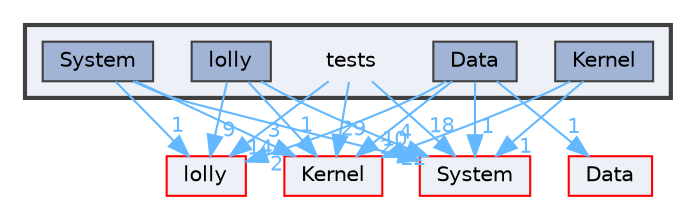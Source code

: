 digraph "tests"
{
 // LATEX_PDF_SIZE
  bgcolor="transparent";
  edge [fontname=Helvetica,fontsize=10,labelfontname=Helvetica,labelfontsize=10];
  node [fontname=Helvetica,fontsize=10,shape=box,height=0.2,width=0.4];
  compound=true
  subgraph clusterdir_59425e443f801f1f2fd8bbe4959a3ccf {
    graph [ bgcolor="#edf0f7", pencolor="grey25", label="", fontname=Helvetica,fontsize=10 style="filled,bold", URL="dir_59425e443f801f1f2fd8bbe4959a3ccf.html",tooltip=""]
    dir_59425e443f801f1f2fd8bbe4959a3ccf [shape=plaintext, label="tests"];
  dir_0e16d6e1be87168091a429944e6ef96f [label="Data", fillcolor="#a2b4d6", color="grey25", style="filled", URL="dir_0e16d6e1be87168091a429944e6ef96f.html",tooltip=""];
  dir_b3a824bd1972d499ced956e15ea89baa [label="Kernel", fillcolor="#a2b4d6", color="grey25", style="filled", URL="dir_b3a824bd1972d499ced956e15ea89baa.html",tooltip=""];
  dir_906012d88d63f17afb541864e9a9bce2 [label="lolly", fillcolor="#a2b4d6", color="grey25", style="filled", URL="dir_906012d88d63f17afb541864e9a9bce2.html",tooltip=""];
  dir_df16762c41d55ab81241d1dd50493298 [label="System", fillcolor="#a2b4d6", color="grey25", style="filled", URL="dir_df16762c41d55ab81241d1dd50493298.html",tooltip=""];
  }
  dir_4e4e38b7a3cbd015b31043c806009c51 [label="lolly", fillcolor="#edf0f7", color="red", style="filled", URL="dir_4e4e38b7a3cbd015b31043c806009c51.html",tooltip=""];
  dir_52bed8acfaac088d5968cb2c84d7645d [label="Kernel", fillcolor="#edf0f7", color="red", style="filled", URL="dir_52bed8acfaac088d5968cb2c84d7645d.html",tooltip=""];
  dir_9af51e3826d4f9e80d9103b2de543e84 [label="System", fillcolor="#edf0f7", color="red", style="filled", URL="dir_9af51e3826d4f9e80d9103b2de543e84.html",tooltip=""];
  dir_e3d743d0ec9b4013b28b5d69101bc7fb [label="Data", fillcolor="#edf0f7", color="red", style="filled", URL="dir_e3d743d0ec9b4013b28b5d69101bc7fb.html",tooltip=""];
  dir_59425e443f801f1f2fd8bbe4959a3ccf->dir_4e4e38b7a3cbd015b31043c806009c51 [headlabel="14", labeldistance=1.5 headhref="dir_000049_000034.html" href="dir_000049_000034.html" color="steelblue1" fontcolor="steelblue1"];
  dir_59425e443f801f1f2fd8bbe4959a3ccf->dir_52bed8acfaac088d5968cb2c84d7645d [headlabel="29", labeldistance=1.5 headhref="dir_000049_000030.html" href="dir_000049_000030.html" color="steelblue1" fontcolor="steelblue1"];
  dir_59425e443f801f1f2fd8bbe4959a3ccf->dir_9af51e3826d4f9e80d9103b2de543e84 [headlabel="18", labeldistance=1.5 headhref="dir_000049_000046.html" href="dir_000049_000046.html" color="steelblue1" fontcolor="steelblue1"];
  dir_0e16d6e1be87168091a429944e6ef96f->dir_52bed8acfaac088d5968cb2c84d7645d [headlabel="2", labeldistance=1.5 headhref="dir_000013_000030.html" href="dir_000013_000030.html" color="steelblue1" fontcolor="steelblue1"];
  dir_0e16d6e1be87168091a429944e6ef96f->dir_4e4e38b7a3cbd015b31043c806009c51 [headlabel="2", labeldistance=1.5 headhref="dir_000013_000034.html" href="dir_000013_000034.html" color="steelblue1" fontcolor="steelblue1"];
  dir_0e16d6e1be87168091a429944e6ef96f->dir_9af51e3826d4f9e80d9103b2de543e84 [headlabel="1", labeldistance=1.5 headhref="dir_000013_000046.html" href="dir_000013_000046.html" color="steelblue1" fontcolor="steelblue1"];
  dir_0e16d6e1be87168091a429944e6ef96f->dir_e3d743d0ec9b4013b28b5d69101bc7fb [headlabel="1", labeldistance=1.5 headhref="dir_000013_000011.html" href="dir_000013_000011.html" color="steelblue1" fontcolor="steelblue1"];
  dir_b3a824bd1972d499ced956e15ea89baa->dir_52bed8acfaac088d5968cb2c84d7645d [headlabel="22", labeldistance=1.5 headhref="dir_000031_000030.html" href="dir_000031_000030.html" color="steelblue1" fontcolor="steelblue1"];
  dir_b3a824bd1972d499ced956e15ea89baa->dir_9af51e3826d4f9e80d9103b2de543e84 [headlabel="1", labeldistance=1.5 headhref="dir_000031_000046.html" href="dir_000031_000046.html" color="steelblue1" fontcolor="steelblue1"];
  dir_906012d88d63f17afb541864e9a9bce2->dir_4e4e38b7a3cbd015b31043c806009c51 [headlabel="9", labeldistance=1.5 headhref="dir_000035_000034.html" href="dir_000035_000034.html" color="steelblue1" fontcolor="steelblue1"];
  dir_906012d88d63f17afb541864e9a9bce2->dir_52bed8acfaac088d5968cb2c84d7645d [headlabel="1", labeldistance=1.5 headhref="dir_000035_000030.html" href="dir_000035_000030.html" color="steelblue1" fontcolor="steelblue1"];
  dir_906012d88d63f17afb541864e9a9bce2->dir_9af51e3826d4f9e80d9103b2de543e84 [headlabel="4", labeldistance=1.5 headhref="dir_000035_000046.html" href="dir_000035_000046.html" color="steelblue1" fontcolor="steelblue1"];
  dir_df16762c41d55ab81241d1dd50493298->dir_4e4e38b7a3cbd015b31043c806009c51 [headlabel="1", labeldistance=1.5 headhref="dir_000048_000034.html" href="dir_000048_000034.html" color="steelblue1" fontcolor="steelblue1"];
  dir_df16762c41d55ab81241d1dd50493298->dir_52bed8acfaac088d5968cb2c84d7645d [headlabel="3", labeldistance=1.5 headhref="dir_000048_000030.html" href="dir_000048_000030.html" color="steelblue1" fontcolor="steelblue1"];
  dir_df16762c41d55ab81241d1dd50493298->dir_9af51e3826d4f9e80d9103b2de543e84 [headlabel="10", labeldistance=1.5 headhref="dir_000048_000046.html" href="dir_000048_000046.html" color="steelblue1" fontcolor="steelblue1"];
}
